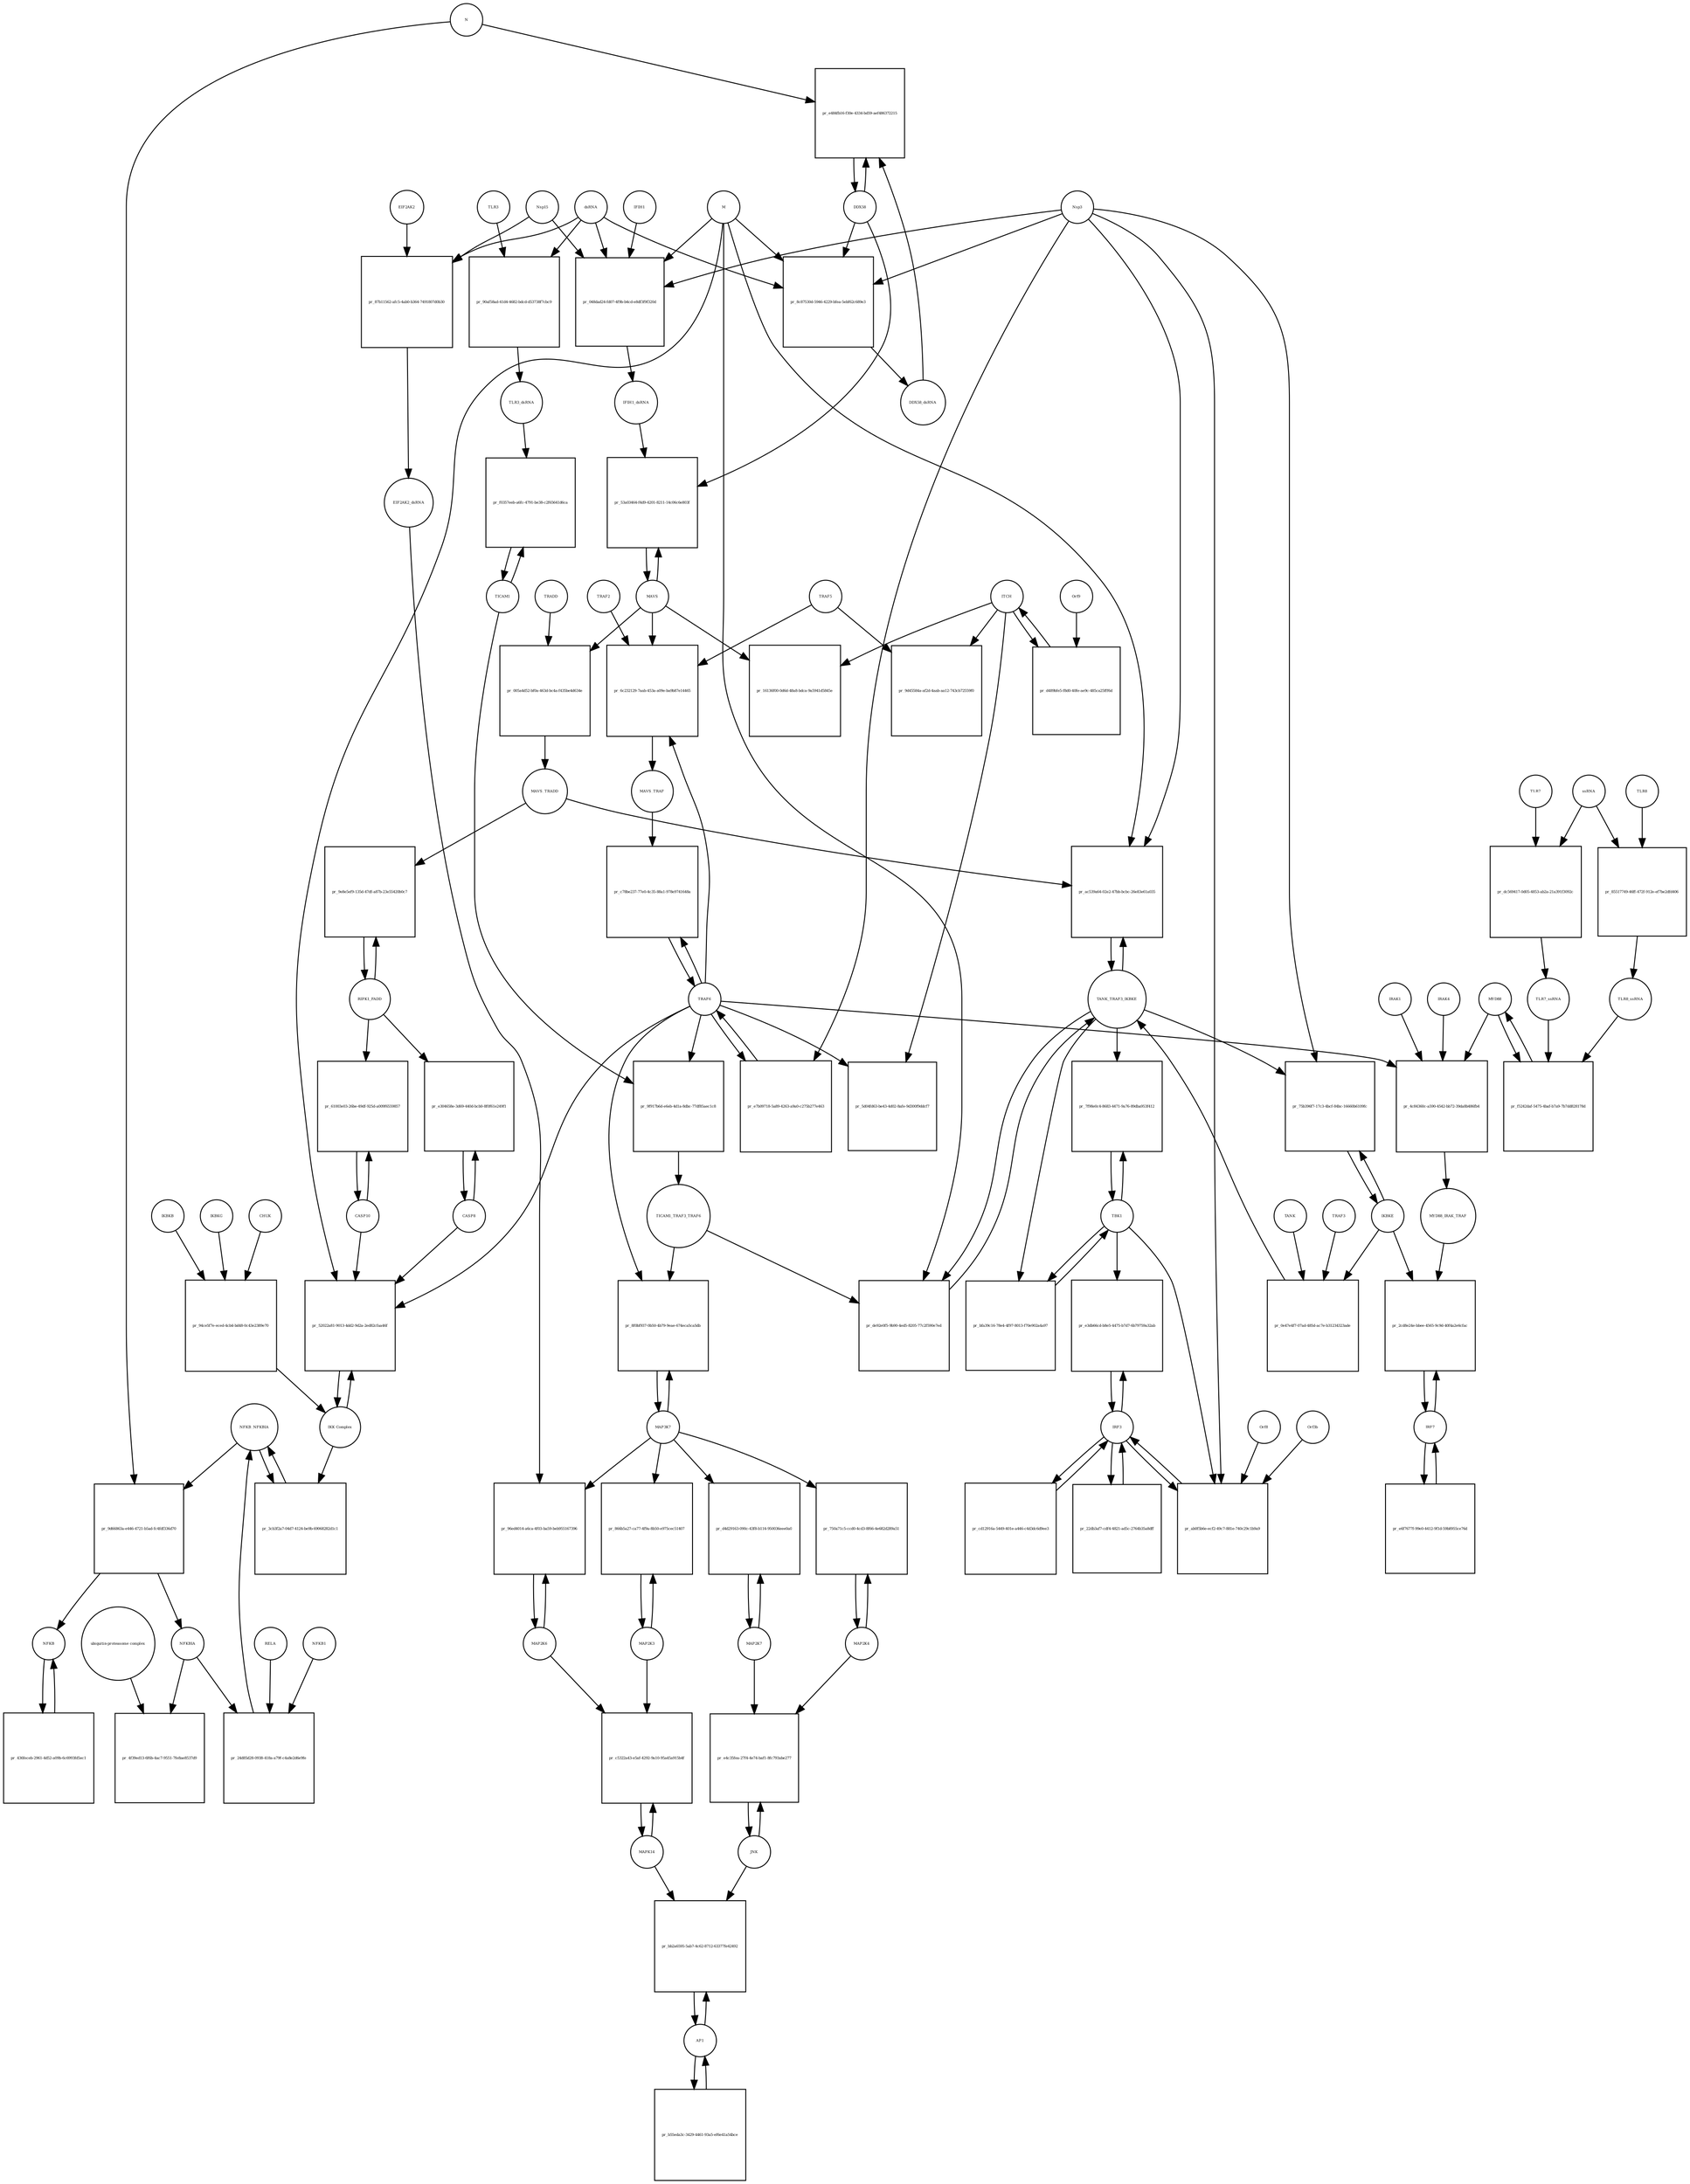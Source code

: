 strict digraph  {
NFKB_NFKBIA [annotation="", bipartite=0, cls=complex, fontsize=4, label=NFKB_NFKBIA, shape=circle];
"pr_9d66863a-e446-4721-b5ad-fc4fdf336d70" [annotation="", bipartite=1, cls=process, fontsize=4, label="pr_9d66863a-e446-4721-b5ad-fc4fdf336d70", shape=square];
NFKB [annotation="", bipartite=0, cls=complex, fontsize=4, label=NFKB, shape=circle];
NFKBIA [annotation=urn_miriam_hgnc_7797, bipartite=0, cls=macromolecule, fontsize=4, label=NFKBIA, shape=circle];
N [annotation=urn_miriam_ncbiprotein_1798174255, bipartite=0, cls=macromolecule, fontsize=4, label=N, shape=circle];
TLR3 [annotation=urn_miriam_hgnc_11849, bipartite=0, cls="macromolecule multimer", fontsize=4, label=TLR3, shape=circle];
"pr_90af58ad-41d4-4682-bdcd-d53738f7cbc9" [annotation="", bipartite=1, cls=process, fontsize=4, label="pr_90af58ad-41d4-4682-bdcd-d53738f7cbc9", shape=square];
dsRNA [annotation="", bipartite=0, cls="nucleic acid feature", fontsize=4, label=dsRNA, shape=circle];
TLR3_dsRNA [annotation="", bipartite=0, cls=complex, fontsize=4, label=TLR3_dsRNA, shape=circle];
"pr_8c87530d-5946-4229-bfea-5ebf62c689e3" [annotation="", bipartite=1, cls=process, fontsize=4, label="pr_8c87530d-5946-4229-bfea-5ebf62c689e3", shape=square];
DDX58_dsRNA [annotation="", bipartite=0, cls=complex, fontsize=4, label=DDX58_dsRNA, shape=circle];
M [annotation=urn_miriam_ncbiprotein_1796318601, bipartite=0, cls=macromolecule, fontsize=4, label=M, shape=circle];
Nsp3 [annotation=urn_miriam_ncbiprotein_1802476807, bipartite=0, cls=macromolecule, fontsize=4, label=Nsp3, shape=circle];
DDX58 [annotation=urn_miriam_hgnc_19102, bipartite=0, cls=macromolecule, fontsize=4, label=DDX58, shape=circle];
"pr_048dad24-fd07-4f9b-b4cd-e8df3f9f320d" [annotation="", bipartite=1, cls=process, fontsize=4, label="pr_048dad24-fd07-4f9b-b4cd-e8df3f9f320d", shape=square];
IFIH1_dsRNA [annotation="", bipartite=0, cls=complex, fontsize=4, label=IFIH1_dsRNA, shape=circle];
Nsp15 [annotation=urn_miriam_ncbiprotein_1802476818, bipartite=0, cls=macromolecule, fontsize=4, label=Nsp15, shape=circle];
IFIH1 [annotation=urn_miriam_hgnc_18873, bipartite=0, cls=macromolecule, fontsize=4, label=IFIH1, shape=circle];
"pr_e484fb16-f30e-4334-bd59-aef486372215" [annotation="", bipartite=1, cls=process, fontsize=4, label="pr_e484fb16-f30e-4334-bd59-aef486372215", shape=square];
MAVS [annotation=urn_miriam_hgnc_29233, bipartite=0, cls="macromolecule multimer", fontsize=4, label=MAVS, shape=circle];
"pr_53a03464-f4d9-4201-8211-14c06c6e803f" [annotation="", bipartite=1, cls=process, fontsize=4, label="pr_53a03464-f4d9-4201-8211-14c06c6e803f", shape=square];
"pr_4f39ed13-6f6b-4ac7-9551-7fe8ae8537d9" [annotation="", bipartite=1, cls=process, fontsize=4, label="pr_4f39ed13-6f6b-4ac7-9551-7fe8ae8537d9", shape=square];
"ubiquitin-proteasome complex" [annotation="", bipartite=0, cls=complex, fontsize=4, label="ubiquitin-proteasome complex", shape=circle];
IRF3 [annotation=urn_miriam_hgnc_6118, bipartite=0, cls="macromolecule multimer", fontsize=4, label=IRF3, shape=circle];
"pr_e3db66cd-b8e5-4475-b7d7-6b79759a32ab" [annotation="", bipartite=1, cls=process, fontsize=4, label="pr_e3db66cd-b8e5-4475-b7d7-6b79759a32ab", shape=square];
TBK1 [annotation="", bipartite=0, cls=macromolecule, fontsize=4, label=TBK1, shape=circle];
"pr_ab0f5b6e-ecf2-49c7-881e-740c29c1b9a9" [annotation="", bipartite=1, cls=process, fontsize=4, label="pr_ab0f5b6e-ecf2-49c7-881e-740c29c1b9a9", shape=square];
Orf3b [annotation=urn_miriam_uniprot_P59633, bipartite=0, cls=macromolecule, fontsize=4, label=Orf3b, shape=circle];
Orf8 [annotation=urn_miriam_ncbiprotein_1796318604, bipartite=0, cls=macromolecule, fontsize=4, label=Orf8, shape=circle];
IRF7 [annotation=urn_miriam_hgnc_6122, bipartite=0, cls="macromolecule multimer", fontsize=4, label=IRF7, shape=circle];
"pr_2cd8e24e-bbee-4565-9c9d-40f4a2e6cfac" [annotation="", bipartite=1, cls=process, fontsize=4, label="pr_2cd8e24e-bbee-4565-9c9d-40f4a2e6cfac", shape=square];
IKBKE [annotation=urn_miriam_hgnc_14552, bipartite=0, cls=macromolecule, fontsize=4, label=IKBKE, shape=circle];
MYD88_IRAK_TRAF [annotation="", bipartite=0, cls=complex, fontsize=4, label=MYD88_IRAK_TRAF, shape=circle];
TRAF6 [annotation=urn_miriam_hgnc_12036, bipartite=0, cls=macromolecule, fontsize=4, label=TRAF6, shape=circle];
"pr_c78be237-77e0-4c35-88a1-978e9741648a" [annotation="", bipartite=1, cls=process, fontsize=4, label="pr_c78be237-77e0-4c35-88a1-978e9741648a", shape=square];
MAVS_TRAF [annotation="", bipartite=0, cls=complex, fontsize=4, label=MAVS_TRAF, shape=circle];
"pr_16136f00-0d6d-48a8-bdca-9a5941d5845e" [annotation="", bipartite=1, cls=process, fontsize=4, label="pr_16136f00-0d6d-48a8-bdca-9a5941d5845e", shape=square];
ITCH [annotation="", bipartite=0, cls=macromolecule, fontsize=4, label=ITCH, shape=circle];
TRAF5 [annotation=urn_miriam_hgnc_12035, bipartite=0, cls=macromolecule, fontsize=4, label=TRAF5, shape=circle];
"pr_9d45584a-af2d-4aab-aa12-743cb72559f0" [annotation="", bipartite=1, cls=process, fontsize=4, label="pr_9d45584a-af2d-4aab-aa12-743cb72559f0", shape=square];
"pr_5d04fd63-be43-4d02-8afe-9d300f9ddcf7" [annotation="", bipartite=1, cls=process, fontsize=4, label="pr_5d04fd63-be43-4d02-8afe-9d300f9ddcf7", shape=square];
TICAM1 [annotation=urn_miriam_hgnc_18348, bipartite=0, cls=macromolecule, fontsize=4, label=TICAM1, shape=circle];
"pr_f0357eeb-a6fc-4791-be38-c2f65641d6ca" [annotation="", bipartite=1, cls=process, fontsize=4, label="pr_f0357eeb-a6fc-4791-be38-c2f65641d6ca", shape=square];
"pr_9f917b6d-e6eb-4d1a-8dbc-77df85aec1c8" [annotation="", bipartite=1, cls=process, fontsize=4, label="pr_9f917b6d-e6eb-4d1a-8dbc-77df85aec1c8", shape=square];
TICAM1_TRAF3_TRAF6 [annotation="", bipartite=0, cls=complex, fontsize=4, label=TICAM1_TRAF3_TRAF6, shape=circle];
TANK_TRAF3_IKBKE [annotation="", bipartite=0, cls=complex, fontsize=4, label=TANK_TRAF3_IKBKE, shape=circle];
"pr_de92e0f5-9b90-4ed5-8205-77c2f590e7ed" [annotation="", bipartite=1, cls=process, fontsize=4, label="pr_de92e0f5-9b90-4ed5-8205-77c2f590e7ed", shape=square];
"pr_7f98e0c4-8683-4471-9a76-89dba953f412" [annotation="", bipartite=1, cls=process, fontsize=4, label="pr_7f98e0c4-8683-4471-9a76-89dba953f412", shape=square];
"pr_75b396f7-17c3-4bcf-84bc-16660b6109fc" [annotation="", bipartite=1, cls=process, fontsize=4, label="pr_75b396f7-17c3-4bcf-84bc-16660b6109fc", shape=square];
MYD88 [annotation="", bipartite=0, cls=macromolecule, fontsize=4, label=MYD88, shape=circle];
"pr_4c84360c-a590-4542-bb72-39da8b486fb4" [annotation="", bipartite=1, cls=process, fontsize=4, label="pr_4c84360c-a590-4542-bb72-39da8b486fb4", shape=square];
IRAK1 [annotation=urn_miriam_hgnc_6112, bipartite=0, cls=macromolecule, fontsize=4, label=IRAK1, shape=circle];
IRAK4 [annotation=urn_miriam_hgnc_17967, bipartite=0, cls=macromolecule, fontsize=4, label=IRAK4, shape=circle];
TLR7 [annotation=urn_miriam_hgnc_15631, bipartite=0, cls=macromolecule, fontsize=4, label=TLR7, shape=circle];
"pr_dc569417-0d05-4853-ab2a-21a391f3092c" [annotation="", bipartite=1, cls=process, fontsize=4, label="pr_dc569417-0d05-4853-ab2a-21a391f3092c", shape=square];
TLR7_ssRNA [annotation="", bipartite=0, cls=complex, fontsize=4, label=TLR7_ssRNA, shape=circle];
ssRNA [annotation="", bipartite=0, cls="nucleic acid feature", fontsize=4, label=ssRNA, shape=circle];
TLR8 [annotation=urn_miriam_hgnc_15632, bipartite=0, cls=macromolecule, fontsize=4, label=TLR8, shape=circle];
"pr_85517749-46ff-472f-912e-ef7be2dfd406" [annotation="", bipartite=1, cls=process, fontsize=4, label="pr_85517749-46ff-472f-912e-ef7be2dfd406", shape=square];
TLR8_ssRNA [annotation="", bipartite=0, cls=complex, fontsize=4, label=TLR8_ssRNA, shape=circle];
"pr_f5242daf-5475-4baf-b7a9-7b7dd828178d" [annotation="", bipartite=1, cls=process, fontsize=4, label="pr_f5242daf-5475-4baf-b7a9-7b7dd828178d", shape=square];
MAP3K7 [annotation="", bipartite=0, cls=macromolecule, fontsize=4, label=MAP3K7, shape=circle];
"pr_8f0bf937-0b50-4b79-9eae-674eca5ca5db" [annotation="", bipartite=1, cls=process, fontsize=4, label="pr_8f0bf937-0b50-4b79-9eae-674eca5ca5db", shape=square];
TRAF2 [annotation=urn_miriam_hgnc_12032, bipartite=0, cls=macromolecule, fontsize=4, label=TRAF2, shape=circle];
"pr_6c232129-7aab-453a-a09e-ba9b87e14465" [annotation="", bipartite=1, cls=process, fontsize=4, label="pr_6c232129-7aab-453a-a09e-ba9b87e14465", shape=square];
"pr_d489bfe5-f8d0-40fe-ae9c-485ca25fff6d" [annotation="", bipartite=1, cls=process, fontsize=4, label="pr_d489bfe5-f8d0-40fe-ae9c-485ca25fff6d", shape=square];
Orf9 [annotation=urn_miriam_uniprot_P59636, bipartite=0, cls=macromolecule, fontsize=4, label=Orf9, shape=circle];
"pr_005a4d52-bf0a-463d-bc4a-f435be4d634e" [annotation="", bipartite=1, cls=process, fontsize=4, label="pr_005a4d52-bf0a-463d-bc4a-f435be4d634e", shape=square];
MAVS_TRADD [annotation="", bipartite=0, cls=complex, fontsize=4, label=MAVS_TRADD, shape=circle];
TRADD [annotation=urn_miriam_hgnc_12030, bipartite=0, cls=macromolecule, fontsize=4, label=TRADD, shape=circle];
"pr_e7b09718-5a89-4263-a9a0-c275b277e463" [annotation="", bipartite=1, cls=process, fontsize=4, label="pr_e7b09718-5a89-4263-a9a0-c275b277e463", shape=square];
AP1 [annotation="", bipartite=0, cls=complex, fontsize=4, label=AP1, shape=circle];
"pr_bb2a6595-5ab7-4c62-8712-63377fe42492" [annotation="", bipartite=1, cls=process, fontsize=4, label="pr_bb2a6595-5ab7-4c62-8712-63377fe42492", shape=square];
MAPK14 [annotation="", bipartite=0, cls=macromolecule, fontsize=4, label=MAPK14, shape=circle];
JNK [annotation="", bipartite=0, cls=complex, fontsize=4, label=JNK, shape=circle];
"pr_e4c35fea-27f4-4e74-baf1-8fc793abe277" [annotation="", bipartite=1, cls=process, fontsize=4, label="pr_e4c35fea-27f4-4e74-baf1-8fc793abe277", shape=square];
MAP2K7 [annotation="", bipartite=0, cls=macromolecule, fontsize=4, label=MAP2K7, shape=circle];
MAP2K4 [annotation="", bipartite=0, cls=macromolecule, fontsize=4, label=MAP2K4, shape=circle];
"pr_750a71c5-ccd0-4cd3-8f66-4e682d289a51" [annotation="", bipartite=1, cls=process, fontsize=4, label="pr_750a71c5-ccd0-4cd3-8f66-4e682d289a51", shape=square];
"pr_d4d29163-090c-43f8-b114-950036eee0a0" [annotation="", bipartite=1, cls=process, fontsize=4, label="pr_d4d29163-090c-43f8-b114-950036eee0a0", shape=square];
MAP2K3 [annotation="", bipartite=0, cls=macromolecule, fontsize=4, label=MAP2K3, shape=circle];
"pr_866b5a27-ca77-4f9a-8b50-e975cec51407" [annotation="", bipartite=1, cls=process, fontsize=4, label="pr_866b5a27-ca77-4f9a-8b50-e975cec51407", shape=square];
MAP2K6 [annotation="", bipartite=0, cls=macromolecule, fontsize=4, label=MAP2K6, shape=circle];
"pr_96ed4014-a6ca-4f03-ba59-beb955167396" [annotation="", bipartite=1, cls=process, fontsize=4, label="pr_96ed4014-a6ca-4f03-ba59-beb955167396", shape=square];
EIF2AK2_dsRNA [annotation="", bipartite=0, cls=complex, fontsize=4, label=EIF2AK2_dsRNA, shape=circle];
"pr_87b11562-afc5-4ab0-b364-7491807d0b30" [annotation="", bipartite=1, cls=process, fontsize=4, label="pr_87b11562-afc5-4ab0-b364-7491807d0b30", shape=square];
EIF2AK2 [annotation=urn_miriam_hgnc_9437, bipartite=0, cls=macromolecule, fontsize=4, label=EIF2AK2, shape=circle];
RIPK1_FADD [annotation="", bipartite=0, cls=complex, fontsize=4, label=RIPK1_FADD, shape=circle];
"pr_9e8e5ef9-135d-47df-a87b-23e55420b0c7" [annotation="", bipartite=1, cls=process, fontsize=4, label="pr_9e8e5ef9-135d-47df-a87b-23e55420b0c7", shape=square];
CASP8 [annotation="", bipartite=0, cls=macromolecule, fontsize=4, label=CASP8, shape=circle];
"pr_e304658e-3d69-440d-bcb0-8f0f61e249f1" [annotation="", bipartite=1, cls=process, fontsize=4, label="pr_e304658e-3d69-440d-bcb0-8f0f61e249f1", shape=square];
CASP10 [annotation="", bipartite=0, cls=macromolecule, fontsize=4, label=CASP10, shape=circle];
"pr_61003e03-26be-49df-925d-a009f6559857" [annotation="", bipartite=1, cls=process, fontsize=4, label="pr_61003e03-26be-49df-925d-a009f6559857", shape=square];
"pr_3cb3f2a7-04d7-4124-be9b-69068282d1c1" [annotation="", bipartite=1, cls=process, fontsize=4, label="pr_3cb3f2a7-04d7-4124-be9b-69068282d1c1", shape=square];
"IKK Complex" [annotation="", bipartite=0, cls=complex, fontsize=4, label="IKK Complex", shape=circle];
"pr_52022a81-9013-4dd2-9d2a-2ed82cfaa46f" [annotation="", bipartite=1, cls=process, fontsize=4, label="pr_52022a81-9013-4dd2-9d2a-2ed82cfaa46f", shape=square];
"pr_24d85d28-0938-418a-a79f-c4a8e2d6e9fe" [annotation="", bipartite=1, cls=process, fontsize=4, label="pr_24d85d28-0938-418a-a79f-c4a8e2d6e9fe", shape=square];
RELA [annotation="", bipartite=0, cls=macromolecule, fontsize=4, label=RELA, shape=circle];
NFKB1 [annotation="", bipartite=0, cls=macromolecule, fontsize=4, label=NFKB1, shape=circle];
IKBKG [annotation="", bipartite=0, cls=macromolecule, fontsize=4, label=IKBKG, shape=circle];
"pr_94ce5f7e-eced-4cb4-bd48-0c43e2389e70" [annotation="", bipartite=1, cls=process, fontsize=4, label="pr_94ce5f7e-eced-4cb4-bd48-0c43e2389e70", shape=square];
CHUK [annotation="", bipartite=0, cls=macromolecule, fontsize=4, label=CHUK, shape=circle];
IKBKB [annotation="", bipartite=0, cls=macromolecule, fontsize=4, label=IKBKB, shape=circle];
"pr_ac539a64-02e2-47bb-bcbc-26e83e61a035" [annotation="", bipartite=1, cls=process, fontsize=4, label="pr_ac539a64-02e2-47bb-bcbc-26e83e61a035", shape=square];
"pr_bfa39c16-78e4-4f97-8013-f70e902a4a97" [annotation="", bipartite=1, cls=process, fontsize=4, label="pr_bfa39c16-78e4-4f97-8013-f70e902a4a97", shape=square];
"pr_c5322a43-e5af-4292-9a10-95a45a915b4f" [annotation="", bipartite=1, cls=process, fontsize=4, label="pr_c5322a43-e5af-4292-9a10-95a45a915b4f", shape=square];
TRAF3 [annotation="", bipartite=0, cls=macromolecule, fontsize=4, label=TRAF3, shape=circle];
"pr_0e47e4f7-07ad-485d-ac7e-b31234323ade" [annotation="", bipartite=1, cls=process, fontsize=4, label="pr_0e47e4f7-07ad-485d-ac7e-b31234323ade", shape=square];
TANK [annotation="", bipartite=0, cls=macromolecule, fontsize=4, label=TANK, shape=circle];
"pr_436feceb-2961-4d52-a09b-6c6993fd5ec1" [annotation="", bipartite=1, cls=process, fontsize=4, label="pr_436feceb-2961-4d52-a09b-6c6993fd5ec1", shape=square];
"pr_22db3af7-cdf4-4821-ad5c-2764b35a8dff" [annotation="", bipartite=1, cls=process, fontsize=4, label="pr_22db3af7-cdf4-4821-ad5c-2764b35a8dff", shape=square];
"pr_cd12916a-5449-401e-a446-c4d3dc6d9ee3" [annotation="", bipartite=1, cls=process, fontsize=4, label="pr_cd12916a-5449-401e-a446-c4d3dc6d9ee3", shape=square];
"pr_e6f7677f-99e0-4412-9f1d-59b8955ce76d" [annotation="", bipartite=1, cls=process, fontsize=4, label="pr_e6f7677f-99e0-4412-9f1d-59b8955ce76d", shape=square];
"pr_b55eda3c-3429-4461-93a5-ef6e41a54bce" [annotation="", bipartite=1, cls=process, fontsize=4, label="pr_b55eda3c-3429-4461-93a5-ef6e41a54bce", shape=square];
NFKB_NFKBIA -> "pr_9d66863a-e446-4721-b5ad-fc4fdf336d70"  [annotation="", interaction_type=consumption];
NFKB_NFKBIA -> "pr_3cb3f2a7-04d7-4124-be9b-69068282d1c1"  [annotation="", interaction_type=consumption];
"pr_9d66863a-e446-4721-b5ad-fc4fdf336d70" -> NFKB  [annotation="", interaction_type=production];
"pr_9d66863a-e446-4721-b5ad-fc4fdf336d70" -> NFKBIA  [annotation="", interaction_type=production];
NFKB -> "pr_436feceb-2961-4d52-a09b-6c6993fd5ec1"  [annotation="", interaction_type=consumption];
NFKBIA -> "pr_4f39ed13-6f6b-4ac7-9551-7fe8ae8537d9"  [annotation="", interaction_type=consumption];
NFKBIA -> "pr_24d85d28-0938-418a-a79f-c4a8e2d6e9fe"  [annotation="", interaction_type=consumption];
N -> "pr_9d66863a-e446-4721-b5ad-fc4fdf336d70"  [annotation="urn_miriam_pubmed_16143815|urn_miriam_taxonomy_694009", interaction_type=stimulation];
N -> "pr_e484fb16-f30e-4334-bd59-aef486372215"  [annotation="urn_miriam_pubmed_25581309|urn_miriam_pubmed_28148787|urn_miriam_taxonomy_694009", interaction_type=inhibition];
TLR3 -> "pr_90af58ad-41d4-4682-bdcd-d53738f7cbc9"  [annotation="", interaction_type=consumption];
"pr_90af58ad-41d4-4682-bdcd-d53738f7cbc9" -> TLR3_dsRNA  [annotation="", interaction_type=production];
dsRNA -> "pr_90af58ad-41d4-4682-bdcd-d53738f7cbc9"  [annotation="", interaction_type=consumption];
dsRNA -> "pr_8c87530d-5946-4229-bfea-5ebf62c689e3"  [annotation="", interaction_type=consumption];
dsRNA -> "pr_048dad24-fd07-4f9b-b4cd-e8df3f9f320d"  [annotation="", interaction_type=consumption];
dsRNA -> "pr_87b11562-afc5-4ab0-b364-7491807d0b30"  [annotation="", interaction_type=consumption];
TLR3_dsRNA -> "pr_f0357eeb-a6fc-4791-be38-c2f65641d6ca"  [annotation=urn_miriam_pubmed_20303872, interaction_type=stimulation];
"pr_8c87530d-5946-4229-bfea-5ebf62c689e3" -> DDX58_dsRNA  [annotation="", interaction_type=production];
DDX58_dsRNA -> "pr_e484fb16-f30e-4334-bd59-aef486372215"  [annotation="urn_miriam_pubmed_25581309|urn_miriam_pubmed_28148787|urn_miriam_taxonomy_694009", interaction_type=catalysis];
M -> "pr_8c87530d-5946-4229-bfea-5ebf62c689e3"  [annotation="urn_miriam_pubmed_20303872|urn_miriam_pubmed_19380580|urn_miriam_pubmed_31226023|urn_miriam_taxonomy_694009", interaction_type=inhibition];
M -> "pr_048dad24-fd07-4f9b-b4cd-e8df3f9f320d"  [annotation="urn_miriam_pubmed_28484023|urn_miriam_pubmed_19380580|urn_miriam_pubmed_31226023|urn_miriam_taxonomy_694009", interaction_type=inhibition];
M -> "pr_de92e0f5-9b90-4ed5-8205-77c2f590e7ed"  [annotation="urn_miriam_pubmed_19380580|urn_miriam_pubmed_19366914|urn_miriam_taxonomy_694009", interaction_type=inhibition];
M -> "pr_52022a81-9013-4dd2-9d2a-2ed82cfaa46f"  [annotation="urn_miriam_pubmed_19366914|urn_miriam_pubmed_20303872|urn_miriam_pubmed_17705188|urn_miriam_pubmed_694009", interaction_type=inhibition];
M -> "pr_ac539a64-02e2-47bb-bcbc-26e83e61a035"  [annotation="urn_miriam_pubmed_19366914|urn_miriam_pubmed_27164085|urn_miriam_pubmed_19380580|urn_miriam_taxonomy_694009", interaction_type=inhibition];
Nsp3 -> "pr_8c87530d-5946-4229-bfea-5ebf62c689e3"  [annotation="urn_miriam_pubmed_20303872|urn_miriam_pubmed_19380580|urn_miriam_pubmed_31226023|urn_miriam_taxonomy_694009", interaction_type=inhibition];
Nsp3 -> "pr_048dad24-fd07-4f9b-b4cd-e8df3f9f320d"  [annotation="urn_miriam_pubmed_28484023|urn_miriam_pubmed_19380580|urn_miriam_pubmed_31226023|urn_miriam_taxonomy_694009", interaction_type=inhibition];
Nsp3 -> "pr_ab0f5b6e-ecf2-49c7-881e-740c29c1b9a9"  [annotation="urn_miriam_pubmed_17761676|urn_miriam_pubmed_31226023|urn_miriam_taxonomy_694009", interaction_type=inhibition];
Nsp3 -> "pr_75b396f7-17c3-4bcf-84bc-16660b6109fc"  [annotation="urn_miriam_pubmed_20303872|urn_miriam_pubmed_31226023|urn_miriam_taxonomy_694009", interaction_type=inhibition];
Nsp3 -> "pr_e7b09718-5a89-4263-a9a0-c275b277e463"  [annotation="urn_miriam_pubmed_27164085|urn_miriam_taxonomy_694009", interaction_type=catalysis];
Nsp3 -> "pr_ac539a64-02e2-47bb-bcbc-26e83e61a035"  [annotation="urn_miriam_pubmed_19366914|urn_miriam_pubmed_27164085|urn_miriam_pubmed_19380580|urn_miriam_taxonomy_694009", interaction_type=inhibition];
DDX58 -> "pr_8c87530d-5946-4229-bfea-5ebf62c689e3"  [annotation="", interaction_type=consumption];
DDX58 -> "pr_e484fb16-f30e-4334-bd59-aef486372215"  [annotation="", interaction_type=consumption];
DDX58 -> "pr_53a03464-f4d9-4201-8211-14c06c6e803f"  [annotation=urn_miriam_pubmed_25581309, interaction_type=catalysis];
"pr_048dad24-fd07-4f9b-b4cd-e8df3f9f320d" -> IFIH1_dsRNA  [annotation="", interaction_type=production];
IFIH1_dsRNA -> "pr_53a03464-f4d9-4201-8211-14c06c6e803f"  [annotation=urn_miriam_pubmed_25581309, interaction_type=catalysis];
Nsp15 -> "pr_048dad24-fd07-4f9b-b4cd-e8df3f9f320d"  [annotation="urn_miriam_pubmed_28484023|urn_miriam_pubmed_19380580|urn_miriam_pubmed_31226023|urn_miriam_taxonomy_694009", interaction_type=inhibition];
Nsp15 -> "pr_87b11562-afc5-4ab0-b364-7491807d0b30"  [annotation="urn_miriam_pubmed_28484023|urn_miriam_pubmed_19366914|urn_miriam_taxonomy_694009", interaction_type=inhibition];
IFIH1 -> "pr_048dad24-fd07-4f9b-b4cd-e8df3f9f320d"  [annotation="", interaction_type=consumption];
"pr_e484fb16-f30e-4334-bd59-aef486372215" -> DDX58  [annotation="", interaction_type=production];
MAVS -> "pr_53a03464-f4d9-4201-8211-14c06c6e803f"  [annotation="", interaction_type=consumption];
MAVS -> "pr_16136f00-0d6d-48a8-bdca-9a5941d5845e"  [annotation="", interaction_type=consumption];
MAVS -> "pr_6c232129-7aab-453a-a09e-ba9b87e14465"  [annotation="", interaction_type=consumption];
MAVS -> "pr_005a4d52-bf0a-463d-bc4a-f435be4d634e"  [annotation="", interaction_type=consumption];
"pr_53a03464-f4d9-4201-8211-14c06c6e803f" -> MAVS  [annotation="", interaction_type=production];
"ubiquitin-proteasome complex" -> "pr_4f39ed13-6f6b-4ac7-9551-7fe8ae8537d9"  [annotation=urn_miriam_pubmed_20303872, interaction_type=catalysis];
IRF3 -> "pr_e3db66cd-b8e5-4475-b7d7-6b79759a32ab"  [annotation="", interaction_type=consumption];
IRF3 -> "pr_ab0f5b6e-ecf2-49c7-881e-740c29c1b9a9"  [annotation="", interaction_type=consumption];
IRF3 -> "pr_22db3af7-cdf4-4821-ad5c-2764b35a8dff"  [annotation="", interaction_type=consumption];
IRF3 -> "pr_cd12916a-5449-401e-a446-c4d3dc6d9ee3"  [annotation="", interaction_type=consumption];
"pr_e3db66cd-b8e5-4475-b7d7-6b79759a32ab" -> IRF3  [annotation="", interaction_type=production];
TBK1 -> "pr_e3db66cd-b8e5-4475-b7d7-6b79759a32ab"  [annotation=urn_miriam_pubmed_25581309, interaction_type=catalysis];
TBK1 -> "pr_ab0f5b6e-ecf2-49c7-881e-740c29c1b9a9"  [annotation="urn_miriam_pubmed_17761676|urn_miriam_pubmed_31226023|urn_miriam_taxonomy_694009", interaction_type=catalysis];
TBK1 -> "pr_7f98e0c4-8683-4471-9a76-89dba953f412"  [annotation="", interaction_type=consumption];
TBK1 -> "pr_bfa39c16-78e4-4f97-8013-f70e902a4a97"  [annotation="", interaction_type=consumption];
"pr_ab0f5b6e-ecf2-49c7-881e-740c29c1b9a9" -> IRF3  [annotation="", interaction_type=production];
Orf3b -> "pr_ab0f5b6e-ecf2-49c7-881e-740c29c1b9a9"  [annotation="urn_miriam_pubmed_17761676|urn_miriam_pubmed_31226023|urn_miriam_taxonomy_694009", interaction_type=inhibition];
Orf8 -> "pr_ab0f5b6e-ecf2-49c7-881e-740c29c1b9a9"  [annotation="urn_miriam_pubmed_17761676|urn_miriam_pubmed_31226023|urn_miriam_taxonomy_694009", interaction_type=inhibition];
IRF7 -> "pr_2cd8e24e-bbee-4565-9c9d-40f4a2e6cfac"  [annotation="", interaction_type=consumption];
IRF7 -> "pr_e6f7677f-99e0-4412-9f1d-59b8955ce76d"  [annotation="", interaction_type=consumption];
"pr_2cd8e24e-bbee-4565-9c9d-40f4a2e6cfac" -> IRF7  [annotation="", interaction_type=production];
IKBKE -> "pr_2cd8e24e-bbee-4565-9c9d-40f4a2e6cfac"  [annotation=urn_miriam_pubmed_20303872, interaction_type=catalysis];
IKBKE -> "pr_75b396f7-17c3-4bcf-84bc-16660b6109fc"  [annotation="", interaction_type=consumption];
IKBKE -> "pr_0e47e4f7-07ad-485d-ac7e-b31234323ade"  [annotation="", interaction_type=consumption];
MYD88_IRAK_TRAF -> "pr_2cd8e24e-bbee-4565-9c9d-40f4a2e6cfac"  [annotation=urn_miriam_pubmed_20303872, interaction_type=catalysis];
TRAF6 -> "pr_c78be237-77e0-4c35-88a1-978e9741648a"  [annotation="", interaction_type=consumption];
TRAF6 -> "pr_5d04fd63-be43-4d02-8afe-9d300f9ddcf7"  [annotation="", interaction_type=consumption];
TRAF6 -> "pr_9f917b6d-e6eb-4d1a-8dbc-77df85aec1c8"  [annotation="", interaction_type=consumption];
TRAF6 -> "pr_4c84360c-a590-4542-bb72-39da8b486fb4"  [annotation="", interaction_type=consumption];
TRAF6 -> "pr_8f0bf937-0b50-4b79-9eae-674eca5ca5db"  [annotation=urn_miriam_pubmed_19366914, interaction_type=stimulation];
TRAF6 -> "pr_6c232129-7aab-453a-a09e-ba9b87e14465"  [annotation="", interaction_type=consumption];
TRAF6 -> "pr_e7b09718-5a89-4263-a9a0-c275b277e463"  [annotation="", interaction_type=consumption];
TRAF6 -> "pr_52022a81-9013-4dd2-9d2a-2ed82cfaa46f"  [annotation="urn_miriam_pubmed_19366914|urn_miriam_pubmed_20303872|urn_miriam_pubmed_17705188|urn_miriam_pubmed_694009", interaction_type=stimulation];
"pr_c78be237-77e0-4c35-88a1-978e9741648a" -> TRAF6  [annotation="", interaction_type=production];
MAVS_TRAF -> "pr_c78be237-77e0-4c35-88a1-978e9741648a"  [annotation=urn_miriam_pubmed_19366914, interaction_type=catalysis];
ITCH -> "pr_16136f00-0d6d-48a8-bdca-9a5941d5845e"  [annotation=urn_miriam_pubmed_25135833, interaction_type=catalysis];
ITCH -> "pr_9d45584a-af2d-4aab-aa12-743cb72559f0"  [annotation=urn_miriam_pubmed_25135833, interaction_type=catalysis];
ITCH -> "pr_5d04fd63-be43-4d02-8afe-9d300f9ddcf7"  [annotation=urn_miriam_pubmed_25135833, interaction_type=catalysis];
ITCH -> "pr_d489bfe5-f8d0-40fe-ae9c-485ca25fff6d"  [annotation="", interaction_type=consumption];
TRAF5 -> "pr_9d45584a-af2d-4aab-aa12-743cb72559f0"  [annotation="", interaction_type=consumption];
TRAF5 -> "pr_6c232129-7aab-453a-a09e-ba9b87e14465"  [annotation="", interaction_type=consumption];
TICAM1 -> "pr_f0357eeb-a6fc-4791-be38-c2f65641d6ca"  [annotation="", interaction_type=consumption];
TICAM1 -> "pr_9f917b6d-e6eb-4d1a-8dbc-77df85aec1c8"  [annotation="", interaction_type=consumption];
"pr_f0357eeb-a6fc-4791-be38-c2f65641d6ca" -> TICAM1  [annotation="", interaction_type=production];
"pr_9f917b6d-e6eb-4d1a-8dbc-77df85aec1c8" -> TICAM1_TRAF3_TRAF6  [annotation="", interaction_type=production];
TICAM1_TRAF3_TRAF6 -> "pr_de92e0f5-9b90-4ed5-8205-77c2f590e7ed"  [annotation="urn_miriam_pubmed_19380580|urn_miriam_pubmed_19366914|urn_miriam_taxonomy_694009", interaction_type=stimulation];
TICAM1_TRAF3_TRAF6 -> "pr_8f0bf937-0b50-4b79-9eae-674eca5ca5db"  [annotation=urn_miriam_pubmed_19366914, interaction_type=stimulation];
TANK_TRAF3_IKBKE -> "pr_de92e0f5-9b90-4ed5-8205-77c2f590e7ed"  [annotation="", interaction_type=consumption];
TANK_TRAF3_IKBKE -> "pr_7f98e0c4-8683-4471-9a76-89dba953f412"  [annotation=urn_miriam_pubmed_20303872, interaction_type=stimulation];
TANK_TRAF3_IKBKE -> "pr_75b396f7-17c3-4bcf-84bc-16660b6109fc"  [annotation="urn_miriam_pubmed_20303872|urn_miriam_pubmed_31226023|urn_miriam_taxonomy_694009", interaction_type=stimulation];
TANK_TRAF3_IKBKE -> "pr_ac539a64-02e2-47bb-bcbc-26e83e61a035"  [annotation="", interaction_type=consumption];
TANK_TRAF3_IKBKE -> "pr_bfa39c16-78e4-4f97-8013-f70e902a4a97"  [annotation=urn_miriam_pubmed_19366914, interaction_type=stimulation];
"pr_de92e0f5-9b90-4ed5-8205-77c2f590e7ed" -> TANK_TRAF3_IKBKE  [annotation="", interaction_type=production];
"pr_7f98e0c4-8683-4471-9a76-89dba953f412" -> TBK1  [annotation="", interaction_type=production];
"pr_75b396f7-17c3-4bcf-84bc-16660b6109fc" -> IKBKE  [annotation="", interaction_type=production];
MYD88 -> "pr_4c84360c-a590-4542-bb72-39da8b486fb4"  [annotation="", interaction_type=consumption];
MYD88 -> "pr_f5242daf-5475-4baf-b7a9-7b7dd828178d"  [annotation="", interaction_type=consumption];
"pr_4c84360c-a590-4542-bb72-39da8b486fb4" -> MYD88_IRAK_TRAF  [annotation="", interaction_type=production];
IRAK1 -> "pr_4c84360c-a590-4542-bb72-39da8b486fb4"  [annotation="", interaction_type=consumption];
IRAK4 -> "pr_4c84360c-a590-4542-bb72-39da8b486fb4"  [annotation="", interaction_type=consumption];
TLR7 -> "pr_dc569417-0d05-4853-ab2a-21a391f3092c"  [annotation="", interaction_type=consumption];
"pr_dc569417-0d05-4853-ab2a-21a391f3092c" -> TLR7_ssRNA  [annotation="", interaction_type=production];
TLR7_ssRNA -> "pr_f5242daf-5475-4baf-b7a9-7b7dd828178d"  [annotation=urn_miriam_pubmed_19366914, interaction_type=stimulation];
ssRNA -> "pr_dc569417-0d05-4853-ab2a-21a391f3092c"  [annotation="", interaction_type=consumption];
ssRNA -> "pr_85517749-46ff-472f-912e-ef7be2dfd406"  [annotation="", interaction_type=consumption];
TLR8 -> "pr_85517749-46ff-472f-912e-ef7be2dfd406"  [annotation="", interaction_type=consumption];
"pr_85517749-46ff-472f-912e-ef7be2dfd406" -> TLR8_ssRNA  [annotation="", interaction_type=production];
TLR8_ssRNA -> "pr_f5242daf-5475-4baf-b7a9-7b7dd828178d"  [annotation=urn_miriam_pubmed_19366914, interaction_type=stimulation];
"pr_f5242daf-5475-4baf-b7a9-7b7dd828178d" -> MYD88  [annotation="", interaction_type=production];
MAP3K7 -> "pr_8f0bf937-0b50-4b79-9eae-674eca5ca5db"  [annotation="", interaction_type=consumption];
MAP3K7 -> "pr_750a71c5-ccd0-4cd3-8f66-4e682d289a51"  [annotation=urn_miriam_pubmed_19366914, interaction_type=catalysis];
MAP3K7 -> "pr_d4d29163-090c-43f8-b114-950036eee0a0"  [annotation=urn_miriam_pubmed_19366914, interaction_type=catalysis];
MAP3K7 -> "pr_866b5a27-ca77-4f9a-8b50-e975cec51407"  [annotation=urn_miriam_pubmed_19366914, interaction_type=catalysis];
MAP3K7 -> "pr_96ed4014-a6ca-4f03-ba59-beb955167396"  [annotation=urn_miriam_pubmed_19366914, interaction_type=catalysis];
"pr_8f0bf937-0b50-4b79-9eae-674eca5ca5db" -> MAP3K7  [annotation="", interaction_type=production];
TRAF2 -> "pr_6c232129-7aab-453a-a09e-ba9b87e14465"  [annotation="", interaction_type=consumption];
"pr_6c232129-7aab-453a-a09e-ba9b87e14465" -> MAVS_TRAF  [annotation="", interaction_type=production];
"pr_d489bfe5-f8d0-40fe-ae9c-485ca25fff6d" -> ITCH  [annotation="", interaction_type=production];
Orf9 -> "pr_d489bfe5-f8d0-40fe-ae9c-485ca25fff6d"  [annotation="urn_miriam_pubmed_25135833|urn_miriam_taxonomy_694009", interaction_type=stimulation];
"pr_005a4d52-bf0a-463d-bc4a-f435be4d634e" -> MAVS_TRADD  [annotation="", interaction_type=production];
MAVS_TRADD -> "pr_9e8e5ef9-135d-47df-a87b-23e55420b0c7"  [annotation=urn_miriam_pubmed_19366914, interaction_type=stimulation];
MAVS_TRADD -> "pr_ac539a64-02e2-47bb-bcbc-26e83e61a035"  [annotation="urn_miriam_pubmed_19366914|urn_miriam_pubmed_27164085|urn_miriam_pubmed_19380580|urn_miriam_taxonomy_694009", interaction_type=stimulation];
TRADD -> "pr_005a4d52-bf0a-463d-bc4a-f435be4d634e"  [annotation="", interaction_type=consumption];
"pr_e7b09718-5a89-4263-a9a0-c275b277e463" -> TRAF6  [annotation="", interaction_type=production];
AP1 -> "pr_bb2a6595-5ab7-4c62-8712-63377fe42492"  [annotation="", interaction_type=consumption];
AP1 -> "pr_b55eda3c-3429-4461-93a5-ef6e41a54bce"  [annotation="", interaction_type=consumption];
"pr_bb2a6595-5ab7-4c62-8712-63377fe42492" -> AP1  [annotation="", interaction_type=production];
MAPK14 -> "pr_bb2a6595-5ab7-4c62-8712-63377fe42492"  [annotation=urn_miriam_pubmed_19366914, interaction_type=stimulation];
MAPK14 -> "pr_c5322a43-e5af-4292-9a10-95a45a915b4f"  [annotation="", interaction_type=consumption];
JNK -> "pr_bb2a6595-5ab7-4c62-8712-63377fe42492"  [annotation=urn_miriam_pubmed_19366914, interaction_type=stimulation];
JNK -> "pr_e4c35fea-27f4-4e74-baf1-8fc793abe277"  [annotation="", interaction_type=consumption];
"pr_e4c35fea-27f4-4e74-baf1-8fc793abe277" -> JNK  [annotation="", interaction_type=production];
MAP2K7 -> "pr_e4c35fea-27f4-4e74-baf1-8fc793abe277"  [annotation=urn_miriam_pubmed_19366914, interaction_type=catalysis];
MAP2K7 -> "pr_d4d29163-090c-43f8-b114-950036eee0a0"  [annotation="", interaction_type=consumption];
MAP2K4 -> "pr_e4c35fea-27f4-4e74-baf1-8fc793abe277"  [annotation=urn_miriam_pubmed_19366914, interaction_type=catalysis];
MAP2K4 -> "pr_750a71c5-ccd0-4cd3-8f66-4e682d289a51"  [annotation="", interaction_type=consumption];
"pr_750a71c5-ccd0-4cd3-8f66-4e682d289a51" -> MAP2K4  [annotation="", interaction_type=production];
"pr_d4d29163-090c-43f8-b114-950036eee0a0" -> MAP2K7  [annotation="", interaction_type=production];
MAP2K3 -> "pr_866b5a27-ca77-4f9a-8b50-e975cec51407"  [annotation="", interaction_type=consumption];
MAP2K3 -> "pr_c5322a43-e5af-4292-9a10-95a45a915b4f"  [annotation=urn_miriam_pubmed_19366914, interaction_type=catalysis];
"pr_866b5a27-ca77-4f9a-8b50-e975cec51407" -> MAP2K3  [annotation="", interaction_type=production];
MAP2K6 -> "pr_96ed4014-a6ca-4f03-ba59-beb955167396"  [annotation="", interaction_type=consumption];
MAP2K6 -> "pr_c5322a43-e5af-4292-9a10-95a45a915b4f"  [annotation=urn_miriam_pubmed_19366914, interaction_type=catalysis];
"pr_96ed4014-a6ca-4f03-ba59-beb955167396" -> MAP2K6  [annotation="", interaction_type=production];
EIF2AK2_dsRNA -> "pr_96ed4014-a6ca-4f03-ba59-beb955167396"  [annotation=urn_miriam_pubmed_19366914, interaction_type=stimulation];
"pr_87b11562-afc5-4ab0-b364-7491807d0b30" -> EIF2AK2_dsRNA  [annotation="", interaction_type=production];
EIF2AK2 -> "pr_87b11562-afc5-4ab0-b364-7491807d0b30"  [annotation="", interaction_type=consumption];
RIPK1_FADD -> "pr_9e8e5ef9-135d-47df-a87b-23e55420b0c7"  [annotation="", interaction_type=consumption];
RIPK1_FADD -> "pr_e304658e-3d69-440d-bcb0-8f0f61e249f1"  [annotation=urn_miriam_pubmed_19366914, interaction_type=stimulation];
RIPK1_FADD -> "pr_61003e03-26be-49df-925d-a009f6559857"  [annotation=urn_miriam_pubmed_20303872, interaction_type=stimulation];
"pr_9e8e5ef9-135d-47df-a87b-23e55420b0c7" -> RIPK1_FADD  [annotation="", interaction_type=production];
CASP8 -> "pr_e304658e-3d69-440d-bcb0-8f0f61e249f1"  [annotation="", interaction_type=consumption];
CASP8 -> "pr_52022a81-9013-4dd2-9d2a-2ed82cfaa46f"  [annotation="urn_miriam_pubmed_19366914|urn_miriam_pubmed_20303872|urn_miriam_pubmed_17705188|urn_miriam_pubmed_694009", interaction_type=stimulation];
"pr_e304658e-3d69-440d-bcb0-8f0f61e249f1" -> CASP8  [annotation="", interaction_type=production];
CASP10 -> "pr_61003e03-26be-49df-925d-a009f6559857"  [annotation="", interaction_type=consumption];
CASP10 -> "pr_52022a81-9013-4dd2-9d2a-2ed82cfaa46f"  [annotation="urn_miriam_pubmed_19366914|urn_miriam_pubmed_20303872|urn_miriam_pubmed_17705188|urn_miriam_pubmed_694009", interaction_type=stimulation];
"pr_61003e03-26be-49df-925d-a009f6559857" -> CASP10  [annotation="", interaction_type=production];
"pr_3cb3f2a7-04d7-4124-be9b-69068282d1c1" -> NFKB_NFKBIA  [annotation="", interaction_type=production];
"IKK Complex" -> "pr_3cb3f2a7-04d7-4124-be9b-69068282d1c1"  [annotation=urn_miriam_pubmed_19366914, interaction_type=catalysis];
"IKK Complex" -> "pr_52022a81-9013-4dd2-9d2a-2ed82cfaa46f"  [annotation="", interaction_type=consumption];
"pr_52022a81-9013-4dd2-9d2a-2ed82cfaa46f" -> "IKK Complex"  [annotation="", interaction_type=production];
"pr_24d85d28-0938-418a-a79f-c4a8e2d6e9fe" -> NFKB_NFKBIA  [annotation="", interaction_type=production];
RELA -> "pr_24d85d28-0938-418a-a79f-c4a8e2d6e9fe"  [annotation="", interaction_type=consumption];
NFKB1 -> "pr_24d85d28-0938-418a-a79f-c4a8e2d6e9fe"  [annotation="", interaction_type=consumption];
IKBKG -> "pr_94ce5f7e-eced-4cb4-bd48-0c43e2389e70"  [annotation="", interaction_type=consumption];
"pr_94ce5f7e-eced-4cb4-bd48-0c43e2389e70" -> "IKK Complex"  [annotation="", interaction_type=production];
CHUK -> "pr_94ce5f7e-eced-4cb4-bd48-0c43e2389e70"  [annotation="", interaction_type=consumption];
IKBKB -> "pr_94ce5f7e-eced-4cb4-bd48-0c43e2389e70"  [annotation="", interaction_type=consumption];
"pr_ac539a64-02e2-47bb-bcbc-26e83e61a035" -> TANK_TRAF3_IKBKE  [annotation="", interaction_type=production];
"pr_bfa39c16-78e4-4f97-8013-f70e902a4a97" -> TBK1  [annotation="", interaction_type=production];
"pr_c5322a43-e5af-4292-9a10-95a45a915b4f" -> MAPK14  [annotation="", interaction_type=production];
TRAF3 -> "pr_0e47e4f7-07ad-485d-ac7e-b31234323ade"  [annotation="", interaction_type=consumption];
"pr_0e47e4f7-07ad-485d-ac7e-b31234323ade" -> TANK_TRAF3_IKBKE  [annotation="", interaction_type=production];
TANK -> "pr_0e47e4f7-07ad-485d-ac7e-b31234323ade"  [annotation="", interaction_type=consumption];
"pr_436feceb-2961-4d52-a09b-6c6993fd5ec1" -> NFKB  [annotation="", interaction_type=production];
"pr_22db3af7-cdf4-4821-ad5c-2764b35a8dff" -> IRF3  [annotation="", interaction_type=production];
"pr_cd12916a-5449-401e-a446-c4d3dc6d9ee3" -> IRF3  [annotation="", interaction_type=production];
"pr_e6f7677f-99e0-4412-9f1d-59b8955ce76d" -> IRF7  [annotation="", interaction_type=production];
"pr_b55eda3c-3429-4461-93a5-ef6e41a54bce" -> AP1  [annotation="", interaction_type=production];
}
